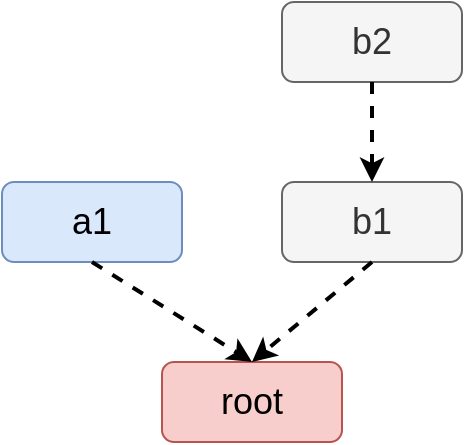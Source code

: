 <mxfile version="20.4.0" type="github">
  <diagram id="vy0jo_7U0iQDIroymy1A" name="Page-1">
    <mxGraphModel dx="1426" dy="794" grid="1" gridSize="10" guides="1" tooltips="1" connect="1" arrows="1" fold="1" page="1" pageScale="1" pageWidth="850" pageHeight="1100" math="0" shadow="0">
      <root>
        <mxCell id="0" />
        <mxCell id="1" parent="0" />
        <mxCell id="rveXuouI65hhvx1mZ-Yz-1" value="&lt;font style=&quot;font-size: 18px;&quot;&gt;root&lt;/font&gt;" style="rounded=1;whiteSpace=wrap;html=1;fillColor=#f8cecc;strokeColor=#b85450;" vertex="1" parent="1">
          <mxGeometry x="360" y="420" width="90" height="40" as="geometry" />
        </mxCell>
        <mxCell id="rveXuouI65hhvx1mZ-Yz-2" value="&lt;span style=&quot;font-size: 18px;&quot;&gt;b1&lt;/span&gt;" style="rounded=1;whiteSpace=wrap;html=1;fillColor=#f5f5f5;fontColor=#333333;strokeColor=#666666;" vertex="1" parent="1">
          <mxGeometry x="420" y="330" width="90" height="40" as="geometry" />
        </mxCell>
        <mxCell id="rveXuouI65hhvx1mZ-Yz-3" value="&lt;font style=&quot;font-size: 18px;&quot;&gt;a1&lt;/font&gt;" style="rounded=1;whiteSpace=wrap;html=1;fillColor=#dae8fc;strokeColor=#6c8ebf;" vertex="1" parent="1">
          <mxGeometry x="280" y="330" width="90" height="40" as="geometry" />
        </mxCell>
        <mxCell id="rveXuouI65hhvx1mZ-Yz-4" value="&lt;font style=&quot;font-size: 18px;&quot;&gt;b2&lt;/font&gt;" style="rounded=1;whiteSpace=wrap;html=1;fillColor=#f5f5f5;fontColor=#333333;strokeColor=#666666;" vertex="1" parent="1">
          <mxGeometry x="420" y="240" width="90" height="40" as="geometry" />
        </mxCell>
        <mxCell id="rveXuouI65hhvx1mZ-Yz-5" value="" style="endArrow=classic;html=1;rounded=0;fontSize=18;strokeWidth=2;dashed=1;exitX=0.5;exitY=1;exitDx=0;exitDy=0;entryX=0.5;entryY=0;entryDx=0;entryDy=0;" edge="1" parent="1" source="rveXuouI65hhvx1mZ-Yz-2" target="rveXuouI65hhvx1mZ-Yz-1">
          <mxGeometry width="50" height="50" relative="1" as="geometry">
            <mxPoint x="400" y="430" as="sourcePoint" />
            <mxPoint x="450" y="380" as="targetPoint" />
          </mxGeometry>
        </mxCell>
        <mxCell id="rveXuouI65hhvx1mZ-Yz-6" value="" style="endArrow=classic;html=1;rounded=0;fontSize=18;strokeWidth=2;dashed=1;exitX=0.5;exitY=1;exitDx=0;exitDy=0;entryX=0.5;entryY=0;entryDx=0;entryDy=0;" edge="1" parent="1" source="rveXuouI65hhvx1mZ-Yz-4" target="rveXuouI65hhvx1mZ-Yz-2">
          <mxGeometry width="50" height="50" relative="1" as="geometry">
            <mxPoint x="475" y="380" as="sourcePoint" />
            <mxPoint x="415" y="430" as="targetPoint" />
          </mxGeometry>
        </mxCell>
        <mxCell id="rveXuouI65hhvx1mZ-Yz-7" value="" style="endArrow=classic;html=1;rounded=0;fontSize=18;strokeWidth=2;dashed=1;exitX=0.5;exitY=1;exitDx=0;exitDy=0;entryX=0.5;entryY=0;entryDx=0;entryDy=0;" edge="1" parent="1" source="rveXuouI65hhvx1mZ-Yz-3" target="rveXuouI65hhvx1mZ-Yz-1">
          <mxGeometry width="50" height="50" relative="1" as="geometry">
            <mxPoint x="505" y="300" as="sourcePoint" />
            <mxPoint x="475" y="340" as="targetPoint" />
          </mxGeometry>
        </mxCell>
      </root>
    </mxGraphModel>
  </diagram>
</mxfile>
